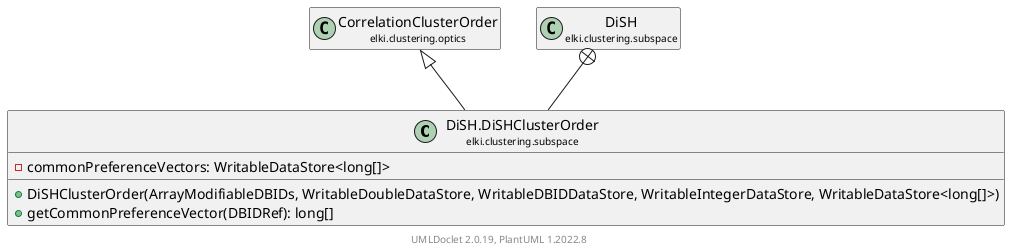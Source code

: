 @startuml
    remove .*\.(Instance|Par|Parameterizer|Factory)$
    set namespaceSeparator none
    hide empty fields
    hide empty methods

    class "<size:14>DiSH.DiSHClusterOrder\n<size:10>elki.clustering.subspace" as elki.clustering.subspace.DiSH.DiSHClusterOrder [[DiSH.DiSHClusterOrder.html]] {
        -commonPreferenceVectors: WritableDataStore<long[]>
        +DiSHClusterOrder(ArrayModifiableDBIDs, WritableDoubleDataStore, WritableDBIDDataStore, WritableIntegerDataStore, WritableDataStore<long[]>)
        +getCommonPreferenceVector(DBIDRef): long[]
    }

    class "<size:14>CorrelationClusterOrder\n<size:10>elki.clustering.optics" as elki.clustering.optics.CorrelationClusterOrder [[../optics/CorrelationClusterOrder.html]]
    class "<size:14>DiSH\n<size:10>elki.clustering.subspace" as elki.clustering.subspace.DiSH [[DiSH.html]]

    elki.clustering.optics.CorrelationClusterOrder <|-- elki.clustering.subspace.DiSH.DiSHClusterOrder
    elki.clustering.subspace.DiSH +-- elki.clustering.subspace.DiSH.DiSHClusterOrder

    center footer UMLDoclet 2.0.19, PlantUML 1.2022.8
@enduml
